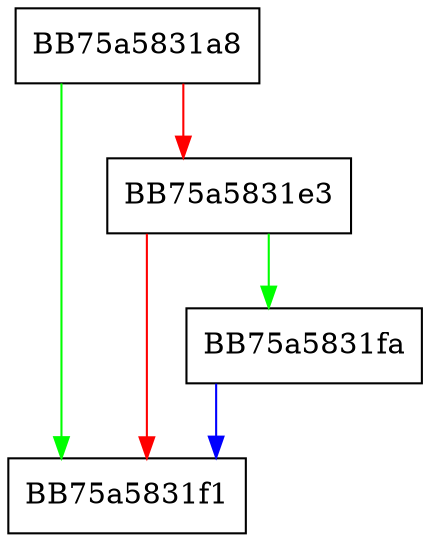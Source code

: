 digraph PDF_Array {
  node [shape="box"];
  graph [splines=ortho];
  BB75a5831a8 -> BB75a5831f1 [color="green"];
  BB75a5831a8 -> BB75a5831e3 [color="red"];
  BB75a5831e3 -> BB75a5831fa [color="green"];
  BB75a5831e3 -> BB75a5831f1 [color="red"];
  BB75a5831fa -> BB75a5831f1 [color="blue"];
}